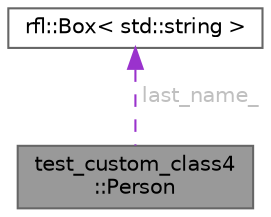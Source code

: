 digraph "test_custom_class4::Person"
{
 // LATEX_PDF_SIZE
  bgcolor="transparent";
  edge [fontname=Helvetica,fontsize=10,labelfontname=Helvetica,labelfontsize=10];
  node [fontname=Helvetica,fontsize=10,shape=box,height=0.2,width=0.4];
  Node1 [id="Node000001",label="test_custom_class4\l::Person",height=0.2,width=0.4,color="gray40", fillcolor="grey60", style="filled", fontcolor="black",tooltip=" "];
  Node2 -> Node1 [id="edge1_Node000001_Node000002",dir="back",color="darkorchid3",style="dashed",tooltip=" ",label=" last_name_",fontcolor="grey" ];
  Node2 [id="Node000002",label="rfl::Box\< std::string \>",height=0.2,width=0.4,color="gray40", fillcolor="white", style="filled",URL="$classrfl_1_1_box.html",tooltip=" "];
}
